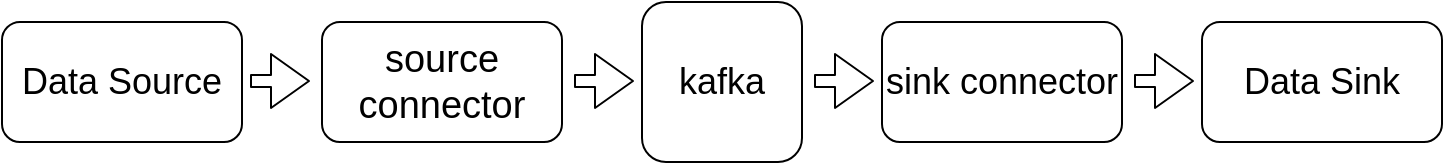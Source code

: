 <mxfile version="12.5.3" type="device"><diagram id="YE4NPcNLxkLmNVnt-MXI" name="第 1 页"><mxGraphModel dx="1106" dy="820" grid="1" gridSize="10" guides="1" tooltips="1" connect="1" arrows="1" fold="1" page="1" pageScale="1" pageWidth="827" pageHeight="1169" math="0" shadow="0"><root><mxCell id="0"/><mxCell id="1" parent="0"/><mxCell id="J12e5InZba_23XTxgmjm-1" value="&lt;font style=&quot;font-size: 18px&quot;&gt;kafka&lt;/font&gt;" style="rounded=1;whiteSpace=wrap;html=1;" vertex="1" parent="1"><mxGeometry x="360" y="40" width="80" height="80" as="geometry"/></mxCell><mxCell id="J12e5InZba_23XTxgmjm-2" value="&lt;font style=&quot;font-size: 19px&quot;&gt;source connector&lt;/font&gt;" style="rounded=1;whiteSpace=wrap;html=1;" vertex="1" parent="1"><mxGeometry x="200" y="50" width="120" height="60" as="geometry"/></mxCell><mxCell id="J12e5InZba_23XTxgmjm-3" value="&lt;font style=&quot;font-size: 18px&quot;&gt;sink connector&lt;/font&gt;" style="rounded=1;whiteSpace=wrap;html=1;" vertex="1" parent="1"><mxGeometry x="480" y="50" width="120" height="60" as="geometry"/></mxCell><mxCell id="J12e5InZba_23XTxgmjm-4" value="&lt;font style=&quot;font-size: 18px&quot;&gt;Data Source&lt;/font&gt;" style="rounded=1;whiteSpace=wrap;html=1;" vertex="1" parent="1"><mxGeometry x="40" y="50" width="120" height="60" as="geometry"/></mxCell><mxCell id="J12e5InZba_23XTxgmjm-5" value="&lt;font style=&quot;font-size: 18px&quot;&gt;Data Sink&lt;/font&gt;" style="rounded=1;whiteSpace=wrap;html=1;" vertex="1" parent="1"><mxGeometry x="640" y="50" width="120" height="60" as="geometry"/></mxCell><mxCell id="J12e5InZba_23XTxgmjm-6" value="" style="shape=flexArrow;endArrow=classic;html=1;width=6;" edge="1" parent="1"><mxGeometry width="50" height="50" relative="1" as="geometry"><mxPoint x="164" y="79.5" as="sourcePoint"/><mxPoint x="194" y="79.5" as="targetPoint"/></mxGeometry></mxCell><mxCell id="J12e5InZba_23XTxgmjm-7" value="" style="shape=flexArrow;endArrow=classic;html=1;width=6;" edge="1" parent="1"><mxGeometry width="50" height="50" relative="1" as="geometry"><mxPoint x="326" y="79.5" as="sourcePoint"/><mxPoint x="356" y="79.5" as="targetPoint"/></mxGeometry></mxCell><mxCell id="J12e5InZba_23XTxgmjm-8" value="" style="shape=flexArrow;endArrow=classic;html=1;width=6;" edge="1" parent="1"><mxGeometry width="50" height="50" relative="1" as="geometry"><mxPoint x="446" y="79.5" as="sourcePoint"/><mxPoint x="476" y="79.5" as="targetPoint"/></mxGeometry></mxCell><mxCell id="J12e5InZba_23XTxgmjm-9" value="" style="shape=flexArrow;endArrow=classic;html=1;width=6;" edge="1" parent="1"><mxGeometry width="50" height="50" relative="1" as="geometry"><mxPoint x="606" y="79.5" as="sourcePoint"/><mxPoint x="636" y="79.5" as="targetPoint"/></mxGeometry></mxCell></root></mxGraphModel></diagram></mxfile>